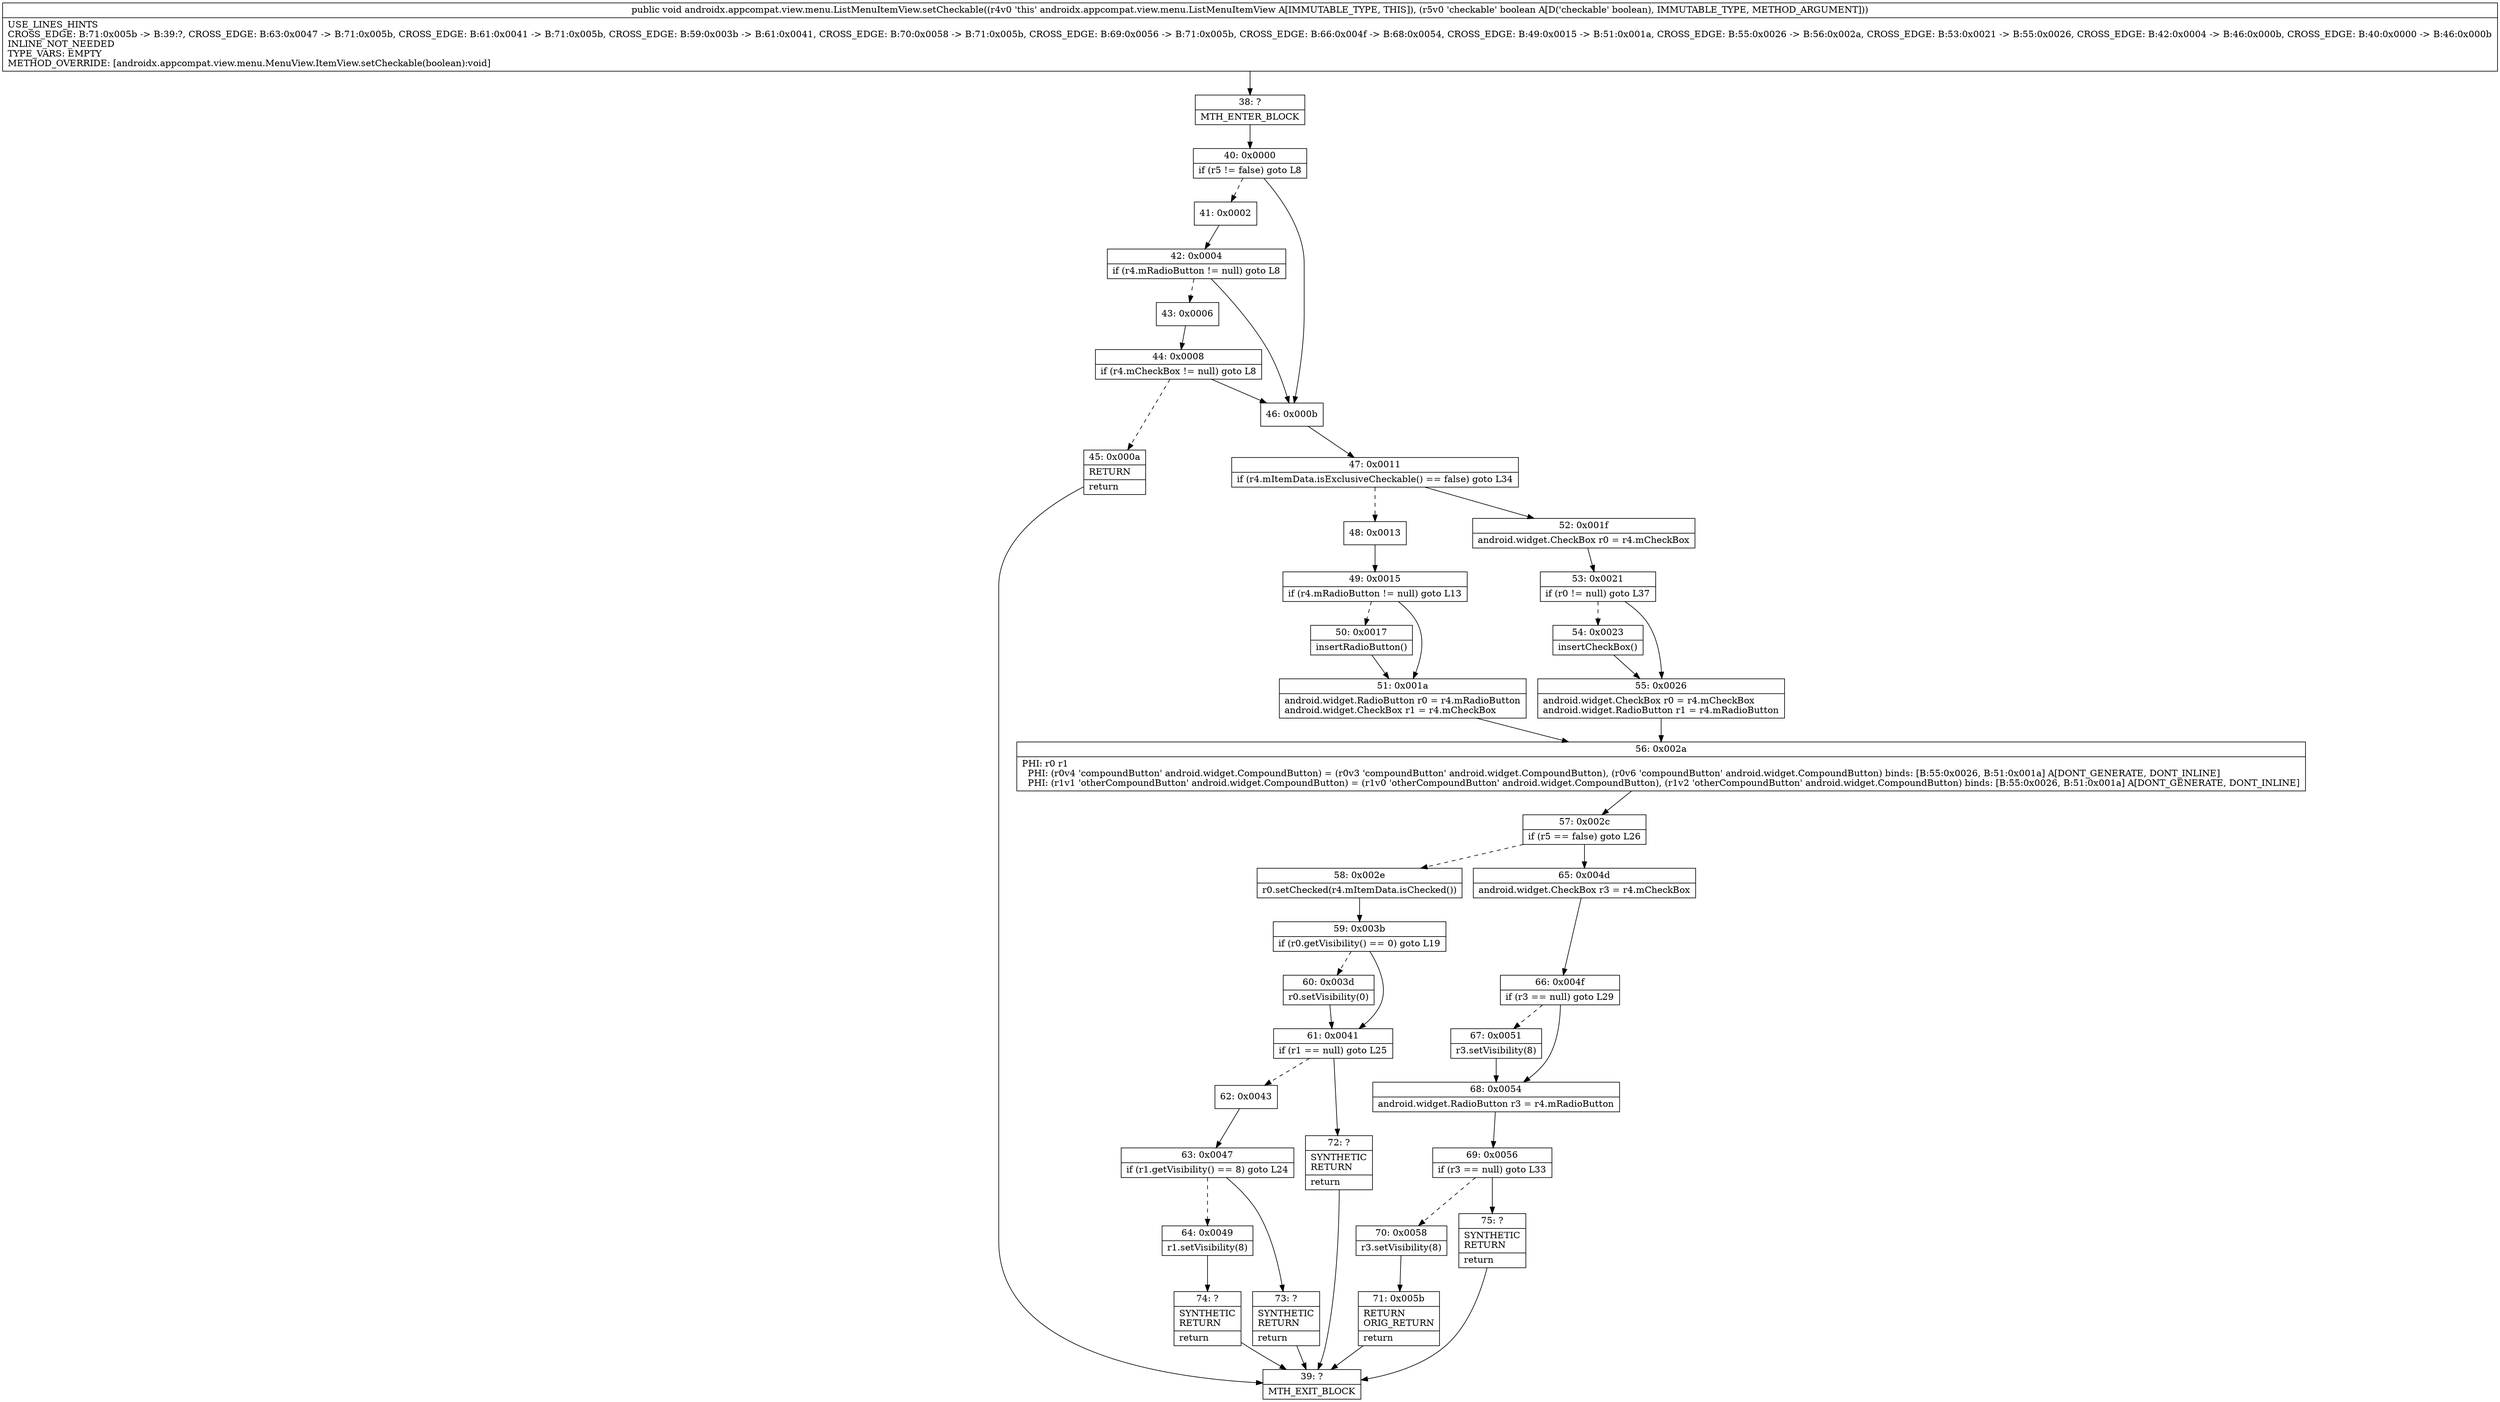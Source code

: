 digraph "CFG forandroidx.appcompat.view.menu.ListMenuItemView.setCheckable(Z)V" {
Node_38 [shape=record,label="{38\:\ ?|MTH_ENTER_BLOCK\l}"];
Node_40 [shape=record,label="{40\:\ 0x0000|if (r5 != false) goto L8\l}"];
Node_41 [shape=record,label="{41\:\ 0x0002}"];
Node_42 [shape=record,label="{42\:\ 0x0004|if (r4.mRadioButton != null) goto L8\l}"];
Node_43 [shape=record,label="{43\:\ 0x0006}"];
Node_44 [shape=record,label="{44\:\ 0x0008|if (r4.mCheckBox != null) goto L8\l}"];
Node_45 [shape=record,label="{45\:\ 0x000a|RETURN\l|return\l}"];
Node_39 [shape=record,label="{39\:\ ?|MTH_EXIT_BLOCK\l}"];
Node_46 [shape=record,label="{46\:\ 0x000b}"];
Node_47 [shape=record,label="{47\:\ 0x0011|if (r4.mItemData.isExclusiveCheckable() == false) goto L34\l}"];
Node_48 [shape=record,label="{48\:\ 0x0013}"];
Node_49 [shape=record,label="{49\:\ 0x0015|if (r4.mRadioButton != null) goto L13\l}"];
Node_50 [shape=record,label="{50\:\ 0x0017|insertRadioButton()\l}"];
Node_51 [shape=record,label="{51\:\ 0x001a|android.widget.RadioButton r0 = r4.mRadioButton\landroid.widget.CheckBox r1 = r4.mCheckBox\l}"];
Node_56 [shape=record,label="{56\:\ 0x002a|PHI: r0 r1 \l  PHI: (r0v4 'compoundButton' android.widget.CompoundButton) = (r0v3 'compoundButton' android.widget.CompoundButton), (r0v6 'compoundButton' android.widget.CompoundButton) binds: [B:55:0x0026, B:51:0x001a] A[DONT_GENERATE, DONT_INLINE]\l  PHI: (r1v1 'otherCompoundButton' android.widget.CompoundButton) = (r1v0 'otherCompoundButton' android.widget.CompoundButton), (r1v2 'otherCompoundButton' android.widget.CompoundButton) binds: [B:55:0x0026, B:51:0x001a] A[DONT_GENERATE, DONT_INLINE]\l}"];
Node_57 [shape=record,label="{57\:\ 0x002c|if (r5 == false) goto L26\l}"];
Node_58 [shape=record,label="{58\:\ 0x002e|r0.setChecked(r4.mItemData.isChecked())\l}"];
Node_59 [shape=record,label="{59\:\ 0x003b|if (r0.getVisibility() == 0) goto L19\l}"];
Node_60 [shape=record,label="{60\:\ 0x003d|r0.setVisibility(0)\l}"];
Node_61 [shape=record,label="{61\:\ 0x0041|if (r1 == null) goto L25\l}"];
Node_62 [shape=record,label="{62\:\ 0x0043}"];
Node_63 [shape=record,label="{63\:\ 0x0047|if (r1.getVisibility() == 8) goto L24\l}"];
Node_64 [shape=record,label="{64\:\ 0x0049|r1.setVisibility(8)\l}"];
Node_74 [shape=record,label="{74\:\ ?|SYNTHETIC\lRETURN\l|return\l}"];
Node_73 [shape=record,label="{73\:\ ?|SYNTHETIC\lRETURN\l|return\l}"];
Node_72 [shape=record,label="{72\:\ ?|SYNTHETIC\lRETURN\l|return\l}"];
Node_65 [shape=record,label="{65\:\ 0x004d|android.widget.CheckBox r3 = r4.mCheckBox\l}"];
Node_66 [shape=record,label="{66\:\ 0x004f|if (r3 == null) goto L29\l}"];
Node_67 [shape=record,label="{67\:\ 0x0051|r3.setVisibility(8)\l}"];
Node_68 [shape=record,label="{68\:\ 0x0054|android.widget.RadioButton r3 = r4.mRadioButton\l}"];
Node_69 [shape=record,label="{69\:\ 0x0056|if (r3 == null) goto L33\l}"];
Node_70 [shape=record,label="{70\:\ 0x0058|r3.setVisibility(8)\l}"];
Node_71 [shape=record,label="{71\:\ 0x005b|RETURN\lORIG_RETURN\l|return\l}"];
Node_75 [shape=record,label="{75\:\ ?|SYNTHETIC\lRETURN\l|return\l}"];
Node_52 [shape=record,label="{52\:\ 0x001f|android.widget.CheckBox r0 = r4.mCheckBox\l}"];
Node_53 [shape=record,label="{53\:\ 0x0021|if (r0 != null) goto L37\l}"];
Node_54 [shape=record,label="{54\:\ 0x0023|insertCheckBox()\l}"];
Node_55 [shape=record,label="{55\:\ 0x0026|android.widget.CheckBox r0 = r4.mCheckBox\landroid.widget.RadioButton r1 = r4.mRadioButton\l}"];
MethodNode[shape=record,label="{public void androidx.appcompat.view.menu.ListMenuItemView.setCheckable((r4v0 'this' androidx.appcompat.view.menu.ListMenuItemView A[IMMUTABLE_TYPE, THIS]), (r5v0 'checkable' boolean A[D('checkable' boolean), IMMUTABLE_TYPE, METHOD_ARGUMENT]))  | USE_LINES_HINTS\lCROSS_EDGE: B:71:0x005b \-\> B:39:?, CROSS_EDGE: B:63:0x0047 \-\> B:71:0x005b, CROSS_EDGE: B:61:0x0041 \-\> B:71:0x005b, CROSS_EDGE: B:59:0x003b \-\> B:61:0x0041, CROSS_EDGE: B:70:0x0058 \-\> B:71:0x005b, CROSS_EDGE: B:69:0x0056 \-\> B:71:0x005b, CROSS_EDGE: B:66:0x004f \-\> B:68:0x0054, CROSS_EDGE: B:49:0x0015 \-\> B:51:0x001a, CROSS_EDGE: B:55:0x0026 \-\> B:56:0x002a, CROSS_EDGE: B:53:0x0021 \-\> B:55:0x0026, CROSS_EDGE: B:42:0x0004 \-\> B:46:0x000b, CROSS_EDGE: B:40:0x0000 \-\> B:46:0x000b\lINLINE_NOT_NEEDED\lTYPE_VARS: EMPTY\lMETHOD_OVERRIDE: [androidx.appcompat.view.menu.MenuView.ItemView.setCheckable(boolean):void]\l}"];
MethodNode -> Node_38;Node_38 -> Node_40;
Node_40 -> Node_41[style=dashed];
Node_40 -> Node_46;
Node_41 -> Node_42;
Node_42 -> Node_43[style=dashed];
Node_42 -> Node_46;
Node_43 -> Node_44;
Node_44 -> Node_45[style=dashed];
Node_44 -> Node_46;
Node_45 -> Node_39;
Node_46 -> Node_47;
Node_47 -> Node_48[style=dashed];
Node_47 -> Node_52;
Node_48 -> Node_49;
Node_49 -> Node_50[style=dashed];
Node_49 -> Node_51;
Node_50 -> Node_51;
Node_51 -> Node_56;
Node_56 -> Node_57;
Node_57 -> Node_58[style=dashed];
Node_57 -> Node_65;
Node_58 -> Node_59;
Node_59 -> Node_60[style=dashed];
Node_59 -> Node_61;
Node_60 -> Node_61;
Node_61 -> Node_62[style=dashed];
Node_61 -> Node_72;
Node_62 -> Node_63;
Node_63 -> Node_64[style=dashed];
Node_63 -> Node_73;
Node_64 -> Node_74;
Node_74 -> Node_39;
Node_73 -> Node_39;
Node_72 -> Node_39;
Node_65 -> Node_66;
Node_66 -> Node_67[style=dashed];
Node_66 -> Node_68;
Node_67 -> Node_68;
Node_68 -> Node_69;
Node_69 -> Node_70[style=dashed];
Node_69 -> Node_75;
Node_70 -> Node_71;
Node_71 -> Node_39;
Node_75 -> Node_39;
Node_52 -> Node_53;
Node_53 -> Node_54[style=dashed];
Node_53 -> Node_55;
Node_54 -> Node_55;
Node_55 -> Node_56;
}

